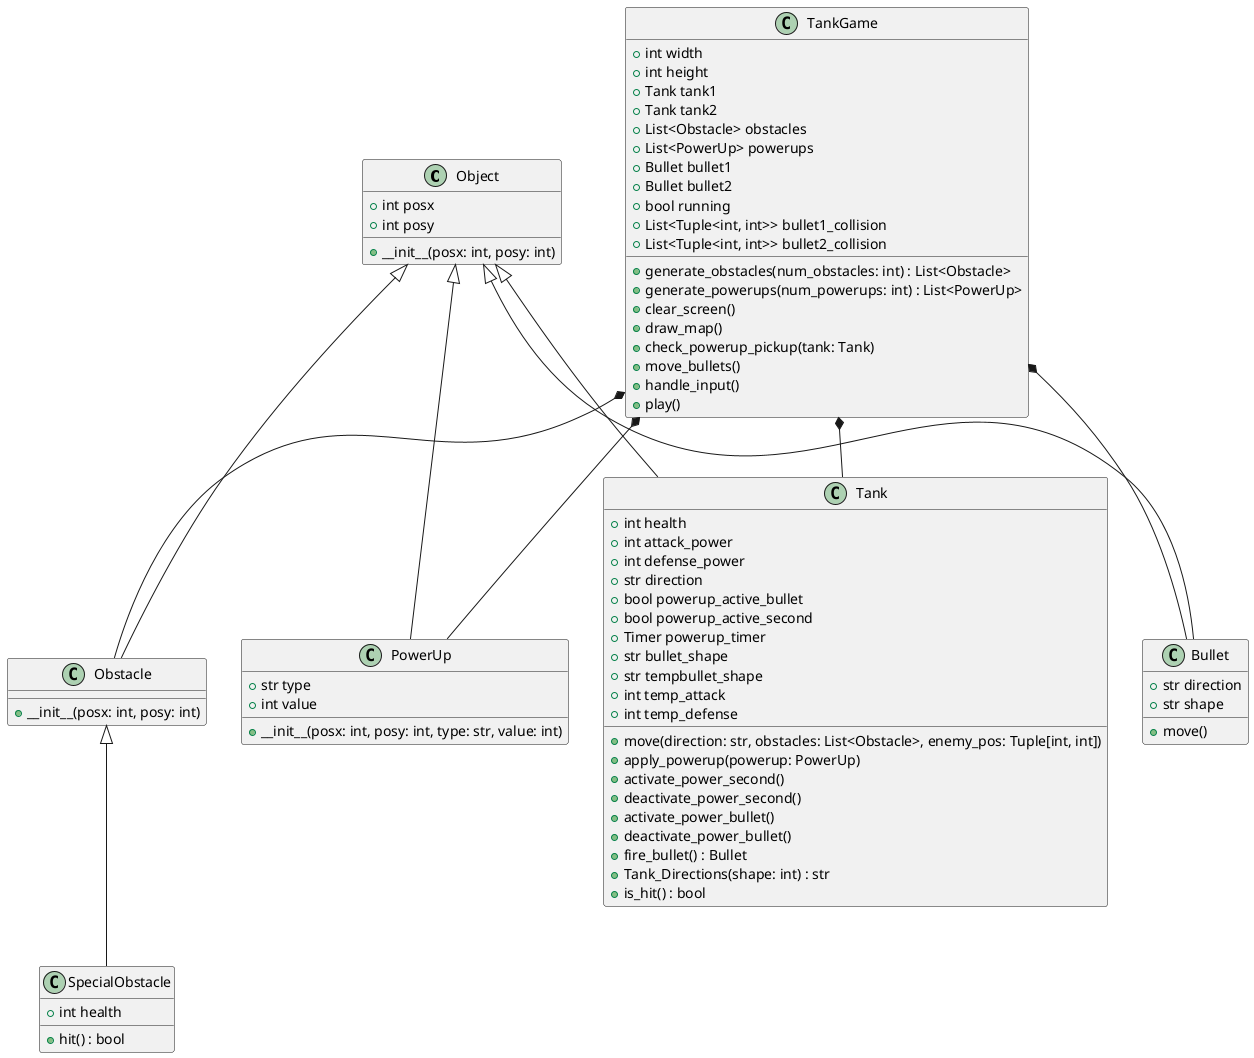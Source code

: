 @startuml

class Object {
    +int posx
    +int posy
    +__init__(posx: int, posy: int)
}

class Tank {
    +int health
    +int attack_power
    +int defense_power
    +str direction
    +bool powerup_active_bullet
    +bool powerup_active_second
    +Timer powerup_timer
    +str bullet_shape
    +str tempbullet_shape
    +int temp_attack
    +int temp_defense
    +move(direction: str, obstacles: List<Obstacle>, enemy_pos: Tuple[int, int])
    +apply_powerup(powerup: PowerUp)
    +activate_power_second()
    +deactivate_power_second()
    +activate_power_bullet()
    +deactivate_power_bullet()
    +fire_bullet() : Bullet
    +Tank_Directions(shape: int) : str
    +is_hit() : bool
}

class Bullet {
    +str direction
    +str shape
    +move()
}

class Obstacle {
    +__init__(posx: int, posy: int)
}

class SpecialObstacle {
    +int health
    +hit() : bool
}

class PowerUp {
    +str type
    +int value
    +__init__(posx: int, posy: int, type: str, value: int)
}

class TankGame {
    +int width
    +int height
    +Tank tank1
    +Tank tank2
    +List<Obstacle> obstacles
    +List<PowerUp> powerups
    +Bullet bullet1
    +Bullet bullet2
    +bool running
    +List<Tuple<int, int>> bullet1_collision
    +List<Tuple<int, int>> bullet2_collision
    +generate_obstacles(num_obstacles: int) : List<Obstacle>
    +generate_powerups(num_powerups: int) : List<PowerUp>
    +clear_screen()
    +draw_map()
    +check_powerup_pickup(tank: Tank)
    +move_bullets()
    +handle_input()
    +play()
}

Object <|-- Tank
Object <|-- Bullet
Object <|-- Obstacle
Obstacle <|-- SpecialObstacle
Object <|-- PowerUp
TankGame *-- Tank
TankGame *-- Obstacle
TankGame *-- PowerUp
TankGame *-- Bullet

@enduml
